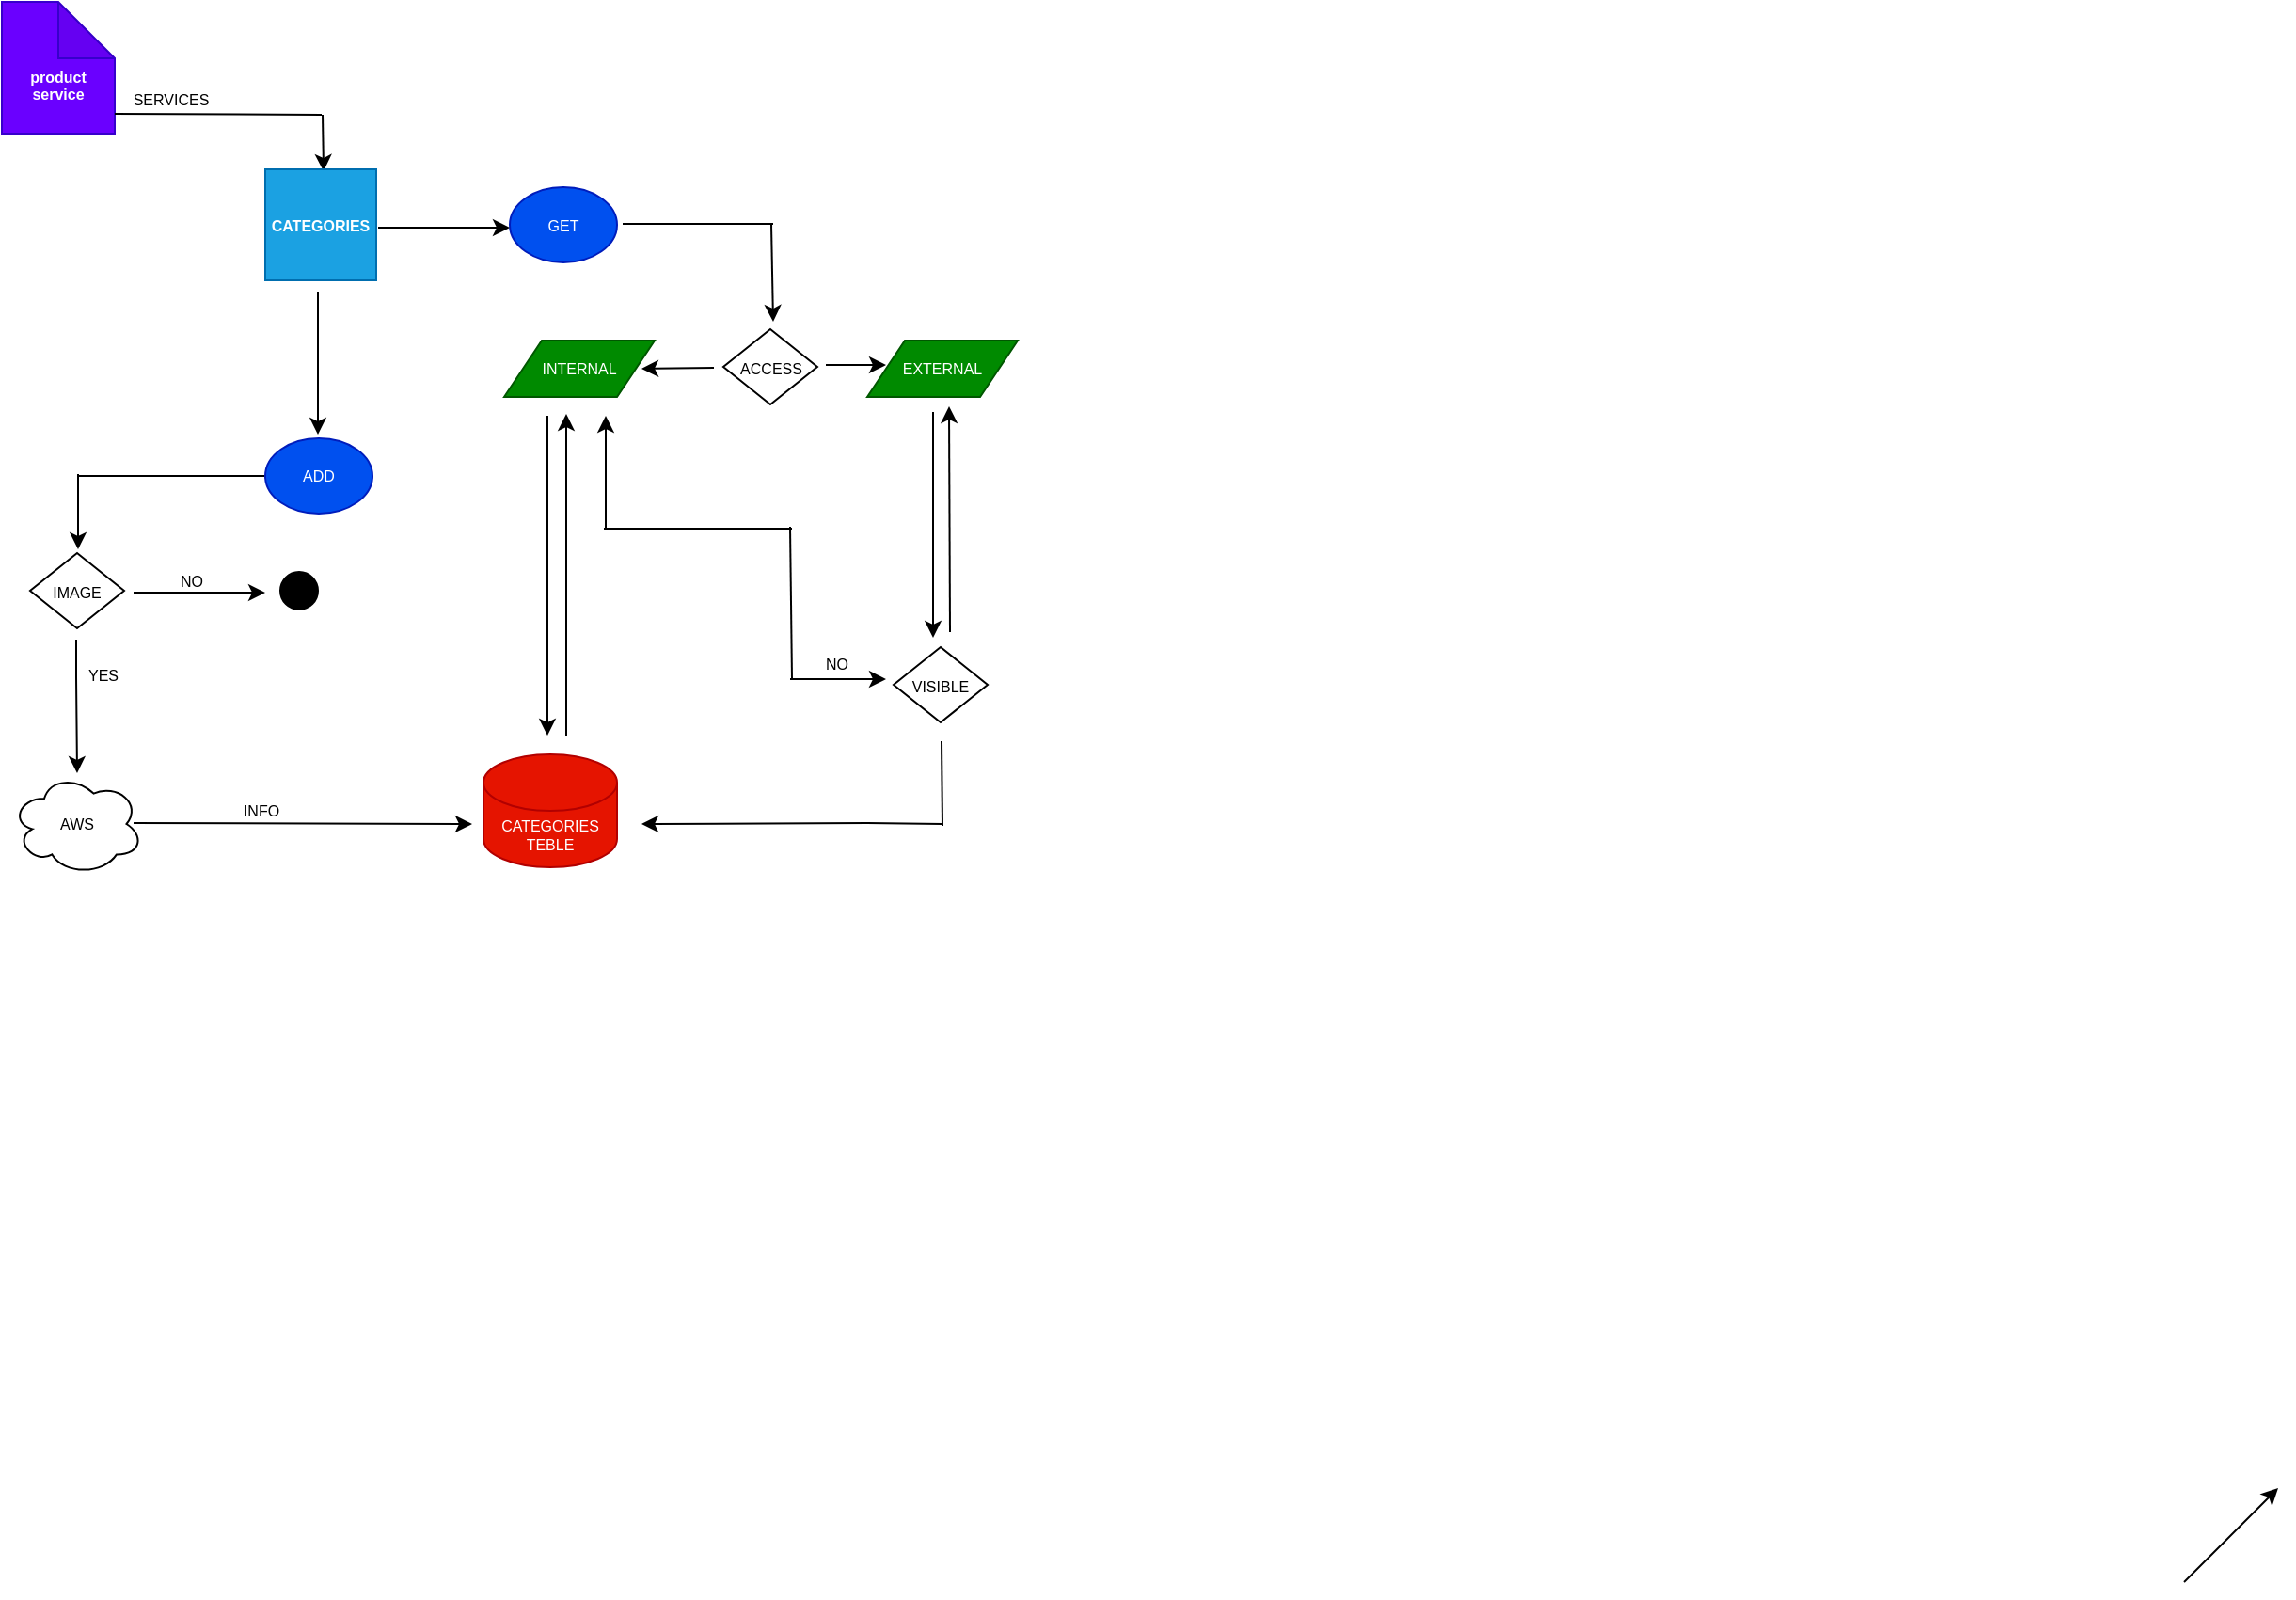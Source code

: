 <mxfile version="20.2.7" type="github">
  <diagram id="prtHgNgQTEPvFCAcTncT" name="Page-1">
    <mxGraphModel dx="1582" dy="1345" grid="1" gridSize="10" guides="1" tooltips="1" connect="1" arrows="1" fold="1" page="0" pageScale="1" pageWidth="827" pageHeight="1169" math="0" shadow="0">
      <root>
        <mxCell id="0" />
        <mxCell id="1" parent="0" />
        <mxCell id="AQ4Y5wIKYDqRayqiFg9v-54" value="" style="endArrow=none;html=1;rounded=0;fontSize=8;entryX=0;entryY=0.5;entryDx=0;entryDy=0;" edge="1" parent="1" target="AQ4Y5wIKYDqRayqiFg9v-48">
          <mxGeometry width="50" height="50" relative="1" as="geometry">
            <mxPoint x="-740" y="-288" as="sourcePoint" />
            <mxPoint x="-490" y="-288.5" as="targetPoint" />
          </mxGeometry>
        </mxCell>
        <mxCell id="AQ4Y5wIKYDqRayqiFg9v-16" value="" style="endArrow=classic;html=1;rounded=0;" edge="1" parent="1">
          <mxGeometry width="50" height="50" relative="1" as="geometry">
            <mxPoint x="380" y="300" as="sourcePoint" />
            <mxPoint x="430" y="250" as="targetPoint" />
          </mxGeometry>
        </mxCell>
        <mxCell id="AQ4Y5wIKYDqRayqiFg9v-22" value="&lt;b&gt;&lt;br&gt;&lt;br&gt;product&lt;br&gt;service&lt;br&gt;&lt;/b&gt;" style="shape=note;whiteSpace=wrap;html=1;backgroundOutline=1;darkOpacity=0.05;fontSize=8;fillColor=#6a00ff;fontColor=#ffffff;strokeColor=#3700CC;" vertex="1" parent="1">
          <mxGeometry x="-780" y="-540" width="60" height="70" as="geometry" />
        </mxCell>
        <mxCell id="AQ4Y5wIKYDqRayqiFg9v-24" value="SERVICES" style="text;html=1;strokeColor=none;fillColor=none;align=center;verticalAlign=middle;whiteSpace=wrap;rounded=0;fontSize=8;" vertex="1" parent="1">
          <mxGeometry x="-720" y="-503" width="60" height="30" as="geometry" />
        </mxCell>
        <mxCell id="AQ4Y5wIKYDqRayqiFg9v-26" value="" style="endArrow=none;html=1;rounded=0;fontSize=8;exitX=0;exitY=0.75;exitDx=0;exitDy=0;" edge="1" parent="1" source="AQ4Y5wIKYDqRayqiFg9v-24">
          <mxGeometry width="50" height="50" relative="1" as="geometry">
            <mxPoint x="-680" y="-480" as="sourcePoint" />
            <mxPoint x="-610" y="-480" as="targetPoint" />
          </mxGeometry>
        </mxCell>
        <mxCell id="AQ4Y5wIKYDqRayqiFg9v-27" value="" style="endArrow=classic;html=1;rounded=0;fontSize=8;entryX=0.5;entryY=0;entryDx=0;entryDy=0;" edge="1" parent="1">
          <mxGeometry width="50" height="50" relative="1" as="geometry">
            <mxPoint x="-609.5" y="-480" as="sourcePoint" />
            <mxPoint x="-609" y="-450" as="targetPoint" />
          </mxGeometry>
        </mxCell>
        <mxCell id="AQ4Y5wIKYDqRayqiFg9v-28" value="" style="endArrow=classic;html=1;rounded=0;fontSize=8;" edge="1" parent="1">
          <mxGeometry width="50" height="50" relative="1" as="geometry">
            <mxPoint x="-612" y="-386" as="sourcePoint" />
            <mxPoint x="-612" y="-310" as="targetPoint" />
            <Array as="points">
              <mxPoint x="-612" y="-366" />
            </Array>
          </mxGeometry>
        </mxCell>
        <mxCell id="AQ4Y5wIKYDqRayqiFg9v-33" value="&lt;b&gt;CATEGORIES&lt;/b&gt;" style="whiteSpace=wrap;html=1;aspect=fixed;fontSize=8;fillColor=#1ba1e2;fontColor=#ffffff;strokeColor=#006EAF;" vertex="1" parent="1">
          <mxGeometry x="-640" y="-451" width="59" height="59" as="geometry" />
        </mxCell>
        <mxCell id="AQ4Y5wIKYDqRayqiFg9v-39" value="" style="endArrow=classic;html=1;rounded=0;fontSize=8;" edge="1" parent="1">
          <mxGeometry width="50" height="50" relative="1" as="geometry">
            <mxPoint x="-371" y="-422" as="sourcePoint" />
            <mxPoint x="-370" y="-370" as="targetPoint" />
          </mxGeometry>
        </mxCell>
        <mxCell id="AQ4Y5wIKYDqRayqiFg9v-45" value="INTERNAL" style="shape=parallelogram;perimeter=parallelogramPerimeter;whiteSpace=wrap;html=1;fixedSize=1;fontSize=8;fillColor=#008a00;fontColor=#ffffff;strokeColor=#005700;" vertex="1" parent="1">
          <mxGeometry x="-513" y="-360" width="80" height="30" as="geometry" />
        </mxCell>
        <mxCell id="AQ4Y5wIKYDqRayqiFg9v-100" value="" style="edgeStyle=orthogonalEdgeStyle;rounded=0;orthogonalLoop=1;jettySize=auto;html=1;fontSize=8;" edge="1" parent="1">
          <mxGeometry relative="1" as="geometry">
            <mxPoint x="-285" y="-322" as="sourcePoint" />
            <mxPoint x="-285" y="-202" as="targetPoint" />
          </mxGeometry>
        </mxCell>
        <mxCell id="AQ4Y5wIKYDqRayqiFg9v-46" value="EXTERNAL" style="shape=parallelogram;perimeter=parallelogramPerimeter;whiteSpace=wrap;html=1;fixedSize=1;fontSize=8;fillColor=#008a00;fontColor=#ffffff;strokeColor=#005700;" vertex="1" parent="1">
          <mxGeometry x="-320" y="-360" width="80" height="30" as="geometry" />
        </mxCell>
        <mxCell id="AQ4Y5wIKYDqRayqiFg9v-48" value="ADD" style="ellipse;whiteSpace=wrap;html=1;fontSize=8;fillColor=#0050ef;fontColor=#ffffff;strokeColor=#001DBC;" vertex="1" parent="1">
          <mxGeometry x="-640" y="-308" width="57" height="40" as="geometry" />
        </mxCell>
        <mxCell id="AQ4Y5wIKYDqRayqiFg9v-50" value="AWS" style="ellipse;shape=cloud;whiteSpace=wrap;html=1;fontSize=8;" vertex="1" parent="1">
          <mxGeometry x="-775" y="-130" width="70" height="54" as="geometry" />
        </mxCell>
        <mxCell id="AQ4Y5wIKYDqRayqiFg9v-57" value="" style="endArrow=classic;html=1;rounded=0;fontSize=8;" edge="1" parent="1">
          <mxGeometry width="50" height="50" relative="1" as="geometry">
            <mxPoint x="-739.5" y="-289" as="sourcePoint" />
            <mxPoint x="-739.5" y="-249" as="targetPoint" />
            <Array as="points">
              <mxPoint x="-739.5" y="-269" />
            </Array>
          </mxGeometry>
        </mxCell>
        <mxCell id="AQ4Y5wIKYDqRayqiFg9v-59" value="INFO" style="text;html=1;strokeColor=none;fillColor=none;align=center;verticalAlign=middle;whiteSpace=wrap;rounded=0;fontSize=8;" vertex="1" parent="1">
          <mxGeometry x="-672" y="-125" width="60" height="30" as="geometry" />
        </mxCell>
        <mxCell id="AQ4Y5wIKYDqRayqiFg9v-63" value="" style="rhombus;whiteSpace=wrap;html=1;fontSize=8;" vertex="1" parent="1">
          <mxGeometry x="-765" y="-247" width="50" height="40" as="geometry" />
        </mxCell>
        <mxCell id="AQ4Y5wIKYDqRayqiFg9v-64" value="" style="endArrow=classic;html=1;rounded=0;fontSize=8;" edge="1" parent="1">
          <mxGeometry width="50" height="50" relative="1" as="geometry">
            <mxPoint x="-710" y="-226" as="sourcePoint" />
            <mxPoint x="-640" y="-226" as="targetPoint" />
          </mxGeometry>
        </mxCell>
        <mxCell id="AQ4Y5wIKYDqRayqiFg9v-58" value="IMAGE" style="text;html=1;strokeColor=none;fillColor=none;align=center;verticalAlign=middle;whiteSpace=wrap;rounded=0;fontSize=8;" vertex="1" parent="1">
          <mxGeometry x="-770" y="-241" width="60" height="30" as="geometry" />
        </mxCell>
        <mxCell id="AQ4Y5wIKYDqRayqiFg9v-67" value="" style="ellipse;whiteSpace=wrap;html=1;aspect=fixed;fontSize=8;fillColor=#000000;" vertex="1" parent="1">
          <mxGeometry x="-632" y="-237" width="20" height="20" as="geometry" />
        </mxCell>
        <mxCell id="AQ4Y5wIKYDqRayqiFg9v-69" value="NO" style="text;html=1;strokeColor=none;fillColor=none;align=center;verticalAlign=middle;whiteSpace=wrap;rounded=0;fontSize=8;" vertex="1" parent="1">
          <mxGeometry x="-709" y="-247" width="60" height="30" as="geometry" />
        </mxCell>
        <mxCell id="AQ4Y5wIKYDqRayqiFg9v-71" value="" style="endArrow=classic;html=1;rounded=0;fontSize=8;" edge="1" parent="1">
          <mxGeometry width="50" height="50" relative="1" as="geometry">
            <mxPoint x="-710" y="-103.5" as="sourcePoint" />
            <mxPoint x="-530" y="-103" as="targetPoint" />
          </mxGeometry>
        </mxCell>
        <mxCell id="AQ4Y5wIKYDqRayqiFg9v-76" value="CATEGORIES&lt;br&gt;TEBLE" style="shape=cylinder3;whiteSpace=wrap;html=1;boundedLbl=1;backgroundOutline=1;size=15;fontSize=8;fillColor=#e51400;fontColor=#ffffff;strokeColor=#B20000;" vertex="1" parent="1">
          <mxGeometry x="-524" y="-140" width="71" height="60" as="geometry" />
        </mxCell>
        <mxCell id="AQ4Y5wIKYDqRayqiFg9v-77" value="YES" style="text;html=1;strokeColor=none;fillColor=none;align=center;verticalAlign=middle;whiteSpace=wrap;rounded=0;fontSize=8;" vertex="1" parent="1">
          <mxGeometry x="-756" y="-197" width="60" height="30" as="geometry" />
        </mxCell>
        <mxCell id="AQ4Y5wIKYDqRayqiFg9v-78" value="" style="endArrow=classic;html=1;rounded=0;fontSize=8;" edge="1" parent="1">
          <mxGeometry width="50" height="50" relative="1" as="geometry">
            <mxPoint x="-740.5" y="-201" as="sourcePoint" />
            <mxPoint x="-740" y="-130" as="targetPoint" />
            <Array as="points">
              <mxPoint x="-740.5" y="-181" />
            </Array>
          </mxGeometry>
        </mxCell>
        <mxCell id="AQ4Y5wIKYDqRayqiFg9v-79" value="GET" style="ellipse;whiteSpace=wrap;html=1;fontSize=8;fillColor=#0050ef;fontColor=#ffffff;strokeColor=#001DBC;" vertex="1" parent="1">
          <mxGeometry x="-510" y="-441.5" width="57" height="40" as="geometry" />
        </mxCell>
        <mxCell id="AQ4Y5wIKYDqRayqiFg9v-80" value="" style="endArrow=classic;html=1;rounded=0;fontSize=8;" edge="1" parent="1">
          <mxGeometry width="50" height="50" relative="1" as="geometry">
            <mxPoint x="-580" y="-420" as="sourcePoint" />
            <mxPoint x="-510" y="-420" as="targetPoint" />
          </mxGeometry>
        </mxCell>
        <mxCell id="AQ4Y5wIKYDqRayqiFg9v-82" value="" style="endArrow=none;html=1;rounded=0;fontSize=8;" edge="1" parent="1">
          <mxGeometry width="50" height="50" relative="1" as="geometry">
            <mxPoint x="-450" y="-422" as="sourcePoint" />
            <mxPoint x="-370" y="-422" as="targetPoint" />
          </mxGeometry>
        </mxCell>
        <mxCell id="AQ4Y5wIKYDqRayqiFg9v-84" value="" style="rhombus;whiteSpace=wrap;html=1;fontSize=8;" vertex="1" parent="1">
          <mxGeometry x="-396.5" y="-366" width="50" height="40" as="geometry" />
        </mxCell>
        <mxCell id="AQ4Y5wIKYDqRayqiFg9v-85" value="ACCESS" style="text;html=1;strokeColor=none;fillColor=none;align=center;verticalAlign=middle;whiteSpace=wrap;rounded=0;fontSize=8;" vertex="1" parent="1">
          <mxGeometry x="-401.5" y="-360" width="60" height="30" as="geometry" />
        </mxCell>
        <mxCell id="AQ4Y5wIKYDqRayqiFg9v-88" value="" style="endArrow=classic;html=1;rounded=0;fontSize=8;" edge="1" parent="1">
          <mxGeometry width="50" height="50" relative="1" as="geometry">
            <mxPoint x="-342" y="-347" as="sourcePoint" />
            <mxPoint x="-310" y="-347" as="targetPoint" />
          </mxGeometry>
        </mxCell>
        <mxCell id="AQ4Y5wIKYDqRayqiFg9v-89" value="" style="endArrow=classic;html=1;rounded=0;fontSize=8;" edge="1" parent="1">
          <mxGeometry width="50" height="50" relative="1" as="geometry">
            <mxPoint x="-401.5" y="-345.5" as="sourcePoint" />
            <mxPoint x="-440" y="-345" as="targetPoint" />
          </mxGeometry>
        </mxCell>
        <mxCell id="AQ4Y5wIKYDqRayqiFg9v-91" value="" style="endArrow=classic;html=1;rounded=0;fontSize=8;" edge="1" parent="1">
          <mxGeometry width="50" height="50" relative="1" as="geometry">
            <mxPoint x="-280" y="-103" as="sourcePoint" />
            <mxPoint x="-440" y="-103" as="targetPoint" />
            <Array as="points">
              <mxPoint x="-320" y="-103.5" />
            </Array>
          </mxGeometry>
        </mxCell>
        <mxCell id="AQ4Y5wIKYDqRayqiFg9v-92" value="" style="endArrow=classic;html=1;rounded=0;fontSize=8;" edge="1" parent="1">
          <mxGeometry width="50" height="50" relative="1" as="geometry">
            <mxPoint x="-490" y="-320" as="sourcePoint" />
            <mxPoint x="-490" y="-150" as="targetPoint" />
          </mxGeometry>
        </mxCell>
        <mxCell id="AQ4Y5wIKYDqRayqiFg9v-95" value="" style="rhombus;whiteSpace=wrap;html=1;fontSize=8;" vertex="1" parent="1">
          <mxGeometry x="-306" y="-197" width="50" height="40" as="geometry" />
        </mxCell>
        <mxCell id="AQ4Y5wIKYDqRayqiFg9v-96" value="VISIBLE" style="text;html=1;strokeColor=none;fillColor=none;align=center;verticalAlign=middle;whiteSpace=wrap;rounded=0;fontSize=8;" vertex="1" parent="1">
          <mxGeometry x="-311" y="-191" width="60" height="30" as="geometry" />
        </mxCell>
        <mxCell id="AQ4Y5wIKYDqRayqiFg9v-97" value="" style="endArrow=classic;html=1;rounded=0;fontSize=8;" edge="1" parent="1">
          <mxGeometry width="50" height="50" relative="1" as="geometry">
            <mxPoint x="-480" y="-150" as="sourcePoint" />
            <mxPoint x="-480" y="-321" as="targetPoint" />
          </mxGeometry>
        </mxCell>
        <mxCell id="AQ4Y5wIKYDqRayqiFg9v-102" value="" style="endArrow=classic;html=1;rounded=0;fontSize=8;" edge="1" parent="1">
          <mxGeometry width="50" height="50" relative="1" as="geometry">
            <mxPoint x="-276" y="-205" as="sourcePoint" />
            <mxPoint x="-276.5" y="-325" as="targetPoint" />
          </mxGeometry>
        </mxCell>
        <mxCell id="AQ4Y5wIKYDqRayqiFg9v-103" value="NO" style="text;html=1;strokeColor=none;fillColor=none;align=center;verticalAlign=middle;whiteSpace=wrap;rounded=0;fontSize=8;" vertex="1" parent="1">
          <mxGeometry x="-366" y="-203" width="60" height="30" as="geometry" />
        </mxCell>
        <mxCell id="AQ4Y5wIKYDqRayqiFg9v-105" value="" style="endArrow=none;html=1;rounded=0;fontSize=8;" edge="1" parent="1">
          <mxGeometry width="50" height="50" relative="1" as="geometry">
            <mxPoint x="-280" y="-102" as="sourcePoint" />
            <mxPoint x="-280.5" y="-147" as="targetPoint" />
          </mxGeometry>
        </mxCell>
        <mxCell id="AQ4Y5wIKYDqRayqiFg9v-108" value="" style="endArrow=classic;html=1;rounded=0;fontSize=8;" edge="1" parent="1">
          <mxGeometry width="50" height="50" relative="1" as="geometry">
            <mxPoint x="-459" y="-260" as="sourcePoint" />
            <mxPoint x="-459" y="-320" as="targetPoint" />
          </mxGeometry>
        </mxCell>
        <mxCell id="AQ4Y5wIKYDqRayqiFg9v-109" value="" style="endArrow=none;html=1;rounded=0;fontSize=8;" edge="1" parent="1">
          <mxGeometry width="50" height="50" relative="1" as="geometry">
            <mxPoint x="-460" y="-260" as="sourcePoint" />
            <mxPoint x="-360" y="-260" as="targetPoint" />
          </mxGeometry>
        </mxCell>
        <mxCell id="AQ4Y5wIKYDqRayqiFg9v-110" value="" style="endArrow=none;html=1;rounded=0;fontSize=8;" edge="1" parent="1">
          <mxGeometry width="50" height="50" relative="1" as="geometry">
            <mxPoint x="-360" y="-180" as="sourcePoint" />
            <mxPoint x="-361" y="-261" as="targetPoint" />
          </mxGeometry>
        </mxCell>
        <mxCell id="AQ4Y5wIKYDqRayqiFg9v-111" value="" style="endArrow=classic;html=1;rounded=0;fontSize=8;" edge="1" parent="1">
          <mxGeometry width="50" height="50" relative="1" as="geometry">
            <mxPoint x="-361" y="-180" as="sourcePoint" />
            <mxPoint x="-310" y="-180" as="targetPoint" />
          </mxGeometry>
        </mxCell>
      </root>
    </mxGraphModel>
  </diagram>
</mxfile>
